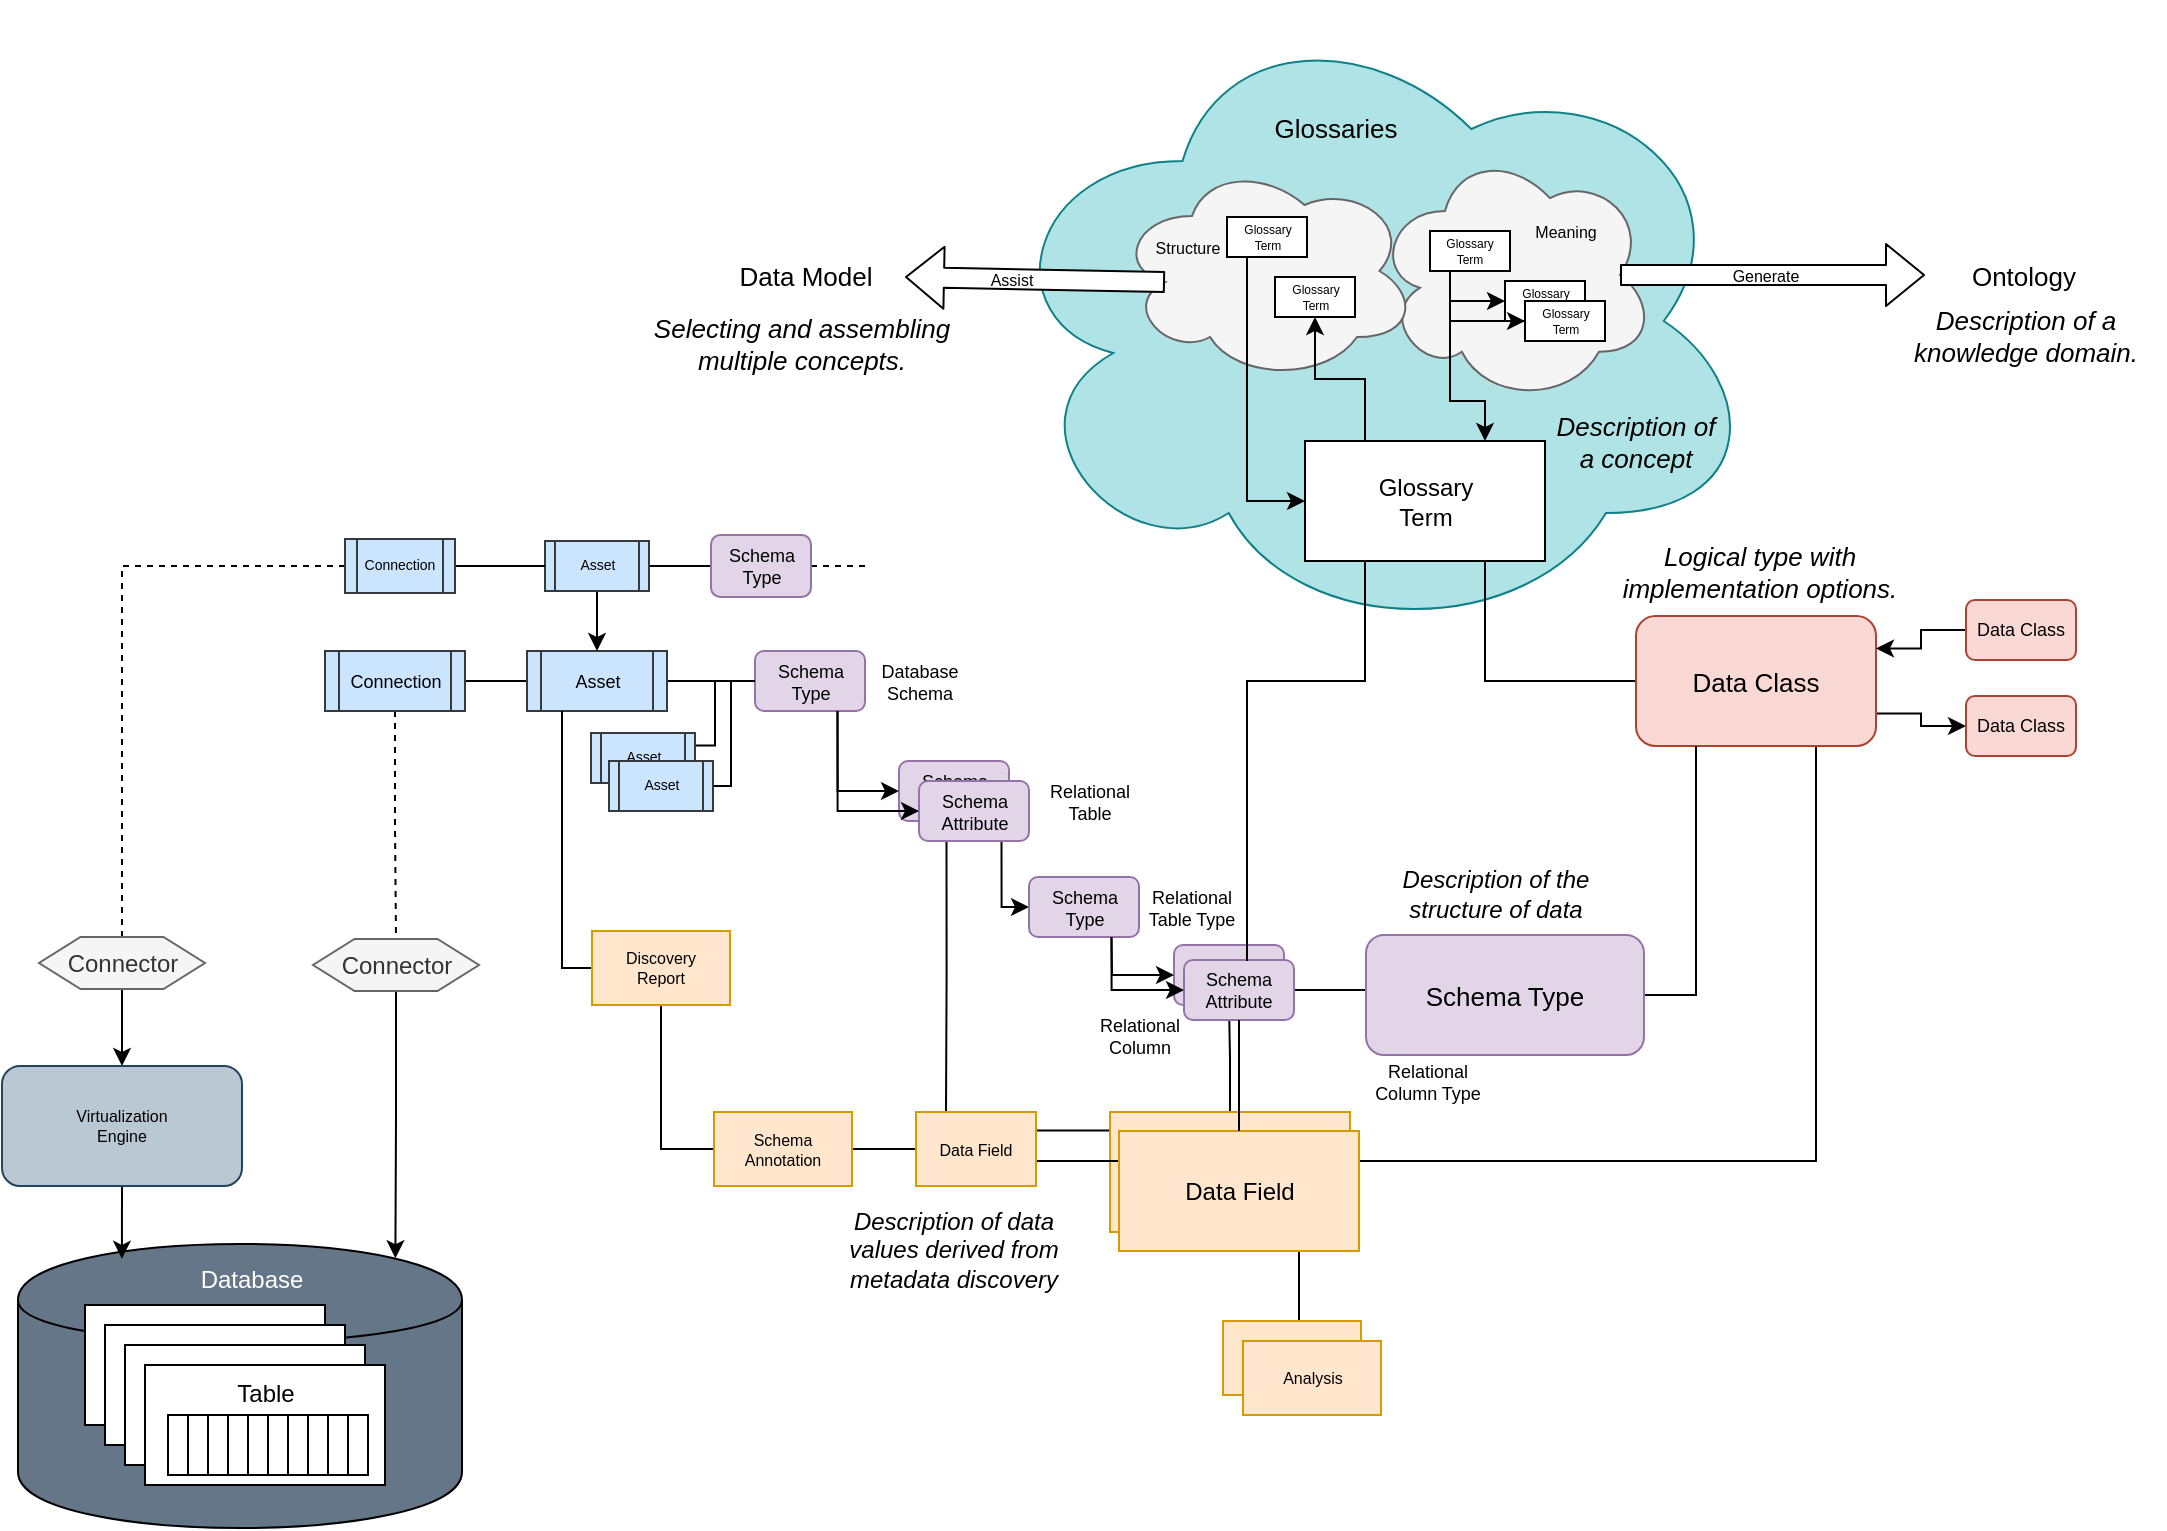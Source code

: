<mxfile version="9.5.0" type="device"><diagram id="cd6e8fdd-eafd-790f-275b-ebf20aaeaad7" name="Page-1"><mxGraphModel dx="1110" dy="799" grid="1" gridSize="10" guides="1" tooltips="1" connect="1" arrows="1" fold="1" page="1" pageScale="1" pageWidth="1169" pageHeight="827" math="0" shadow="0"><root><mxCell id="0"/><mxCell id="1" parent="0"/><mxCell id="83" style="edgeStyle=orthogonalEdgeStyle;rounded=0;html=1;entryX=0.5;entryY=1;startArrow=none;startFill=0;endArrow=none;endFill=0;jettySize=auto;orthogonalLoop=1;fontSize=12;" parent="1" source="142" target="47" edge="1"><mxGeometry relative="1" as="geometry"/></mxCell><mxCell id="143" style="edgeStyle=orthogonalEdgeStyle;rounded=0;html=1;exitX=1;exitY=0.25;entryX=0;entryY=0.25;startArrow=none;startFill=0;endArrow=none;endFill=0;jettySize=auto;orthogonalLoop=1;fontSize=12;fontColor=#000000;" parent="1" source="135" target="142" edge="1"><mxGeometry relative="1" as="geometry"/></mxCell><mxCell id="142" value="Data Field" style="rounded=0;whiteSpace=wrap;html=1;strokeColor=#d79b00;fillColor=#ffe6cc;fontSize=12;align=center;" parent="1" vertex="1"><mxGeometry x="581" y="593" width="120" height="60" as="geometry"/></mxCell><mxCell id="23" value="" style="ellipse;shape=cloud;whiteSpace=wrap;html=1;fontSize=8;fillColor=#b0e3e6;strokeColor=#0e8088;" parent="1" vertex="1"><mxGeometry x="521" y="37.5" width="385" height="320" as="geometry"/></mxCell><mxCell id="2" value="" style="ellipse;shape=cloud;whiteSpace=wrap;html=1;fillColor=#f5f5f5;strokeColor=#666666;fontColor=#333333;" parent="1" vertex="1"><mxGeometry x="713.5" y="110.5" width="140" height="128" as="geometry"/></mxCell><mxCell id="18" value="" style="ellipse;shape=cloud;whiteSpace=wrap;html=1;fillColor=#f5f5f5;strokeColor=#666666;fontColor=#333333;" parent="1" vertex="1"><mxGeometry x="584.5" y="117.5" width="150" height="110" as="geometry"/></mxCell><mxCell id="9" value="Glossary&lt;br style=&quot;font-size: 6px;&quot;&gt;Term&lt;br style=&quot;font-size: 6px;&quot;&gt;" style="rounded=0;whiteSpace=wrap;html=1;fontSize=6;" parent="1" vertex="1"><mxGeometry x="778.5" y="177.5" width="40" height="20" as="geometry"/></mxCell><mxCell id="19" style="edgeStyle=orthogonalEdgeStyle;rounded=0;html=1;exitX=0.25;exitY=0;entryX=0.5;entryY=1;jettySize=auto;orthogonalLoop=1;fontSize=6;" parent="1" source="3" target="11" edge="1"><mxGeometry relative="1" as="geometry"/></mxCell><mxCell id="20" style="edgeStyle=orthogonalEdgeStyle;rounded=0;html=1;exitX=0.75;exitY=0;entryX=0.25;entryY=1;jettySize=auto;orthogonalLoop=1;fontSize=6;startArrow=classic;startFill=1;endArrow=none;endFill=0;" parent="1" source="3" target="5" edge="1"><mxGeometry relative="1" as="geometry"><Array as="points"><mxPoint x="768.5" y="237.5"/><mxPoint x="751.5" y="237.5"/></Array></mxGeometry></mxCell><mxCell id="33" style="edgeStyle=orthogonalEdgeStyle;rounded=0;html=1;exitX=0.75;exitY=1;entryX=0;entryY=0.5;jettySize=auto;orthogonalLoop=1;fontSize=13;endArrow=none;endFill=0;" parent="1" source="3" target="32" edge="1"><mxGeometry relative="1" as="geometry"/></mxCell><mxCell id="3" value="Glossary&lt;br&gt;Term&lt;br&gt;" style="rounded=0;whiteSpace=wrap;html=1;fillColor=#ffffff;strokeColor=#000000;" parent="1" vertex="1"><mxGeometry x="678.5" y="257.5" width="120" height="60" as="geometry"/></mxCell><mxCell id="15" style="edgeStyle=orthogonalEdgeStyle;rounded=0;html=1;exitX=0.25;exitY=1;entryX=0;entryY=0.5;jettySize=auto;orthogonalLoop=1;fontSize=6;" parent="1" source="5" target="9" edge="1"><mxGeometry relative="1" as="geometry"><Array as="points"><mxPoint x="750.5" y="187.5"/></Array></mxGeometry></mxCell><mxCell id="16" style="edgeStyle=orthogonalEdgeStyle;rounded=0;html=1;exitX=0.25;exitY=1;entryX=0.25;entryY=1;jettySize=auto;orthogonalLoop=1;fontSize=6;" parent="1" source="5" target="9" edge="1"><mxGeometry relative="1" as="geometry"><Array as="points"><mxPoint x="750.5" y="197.5"/></Array></mxGeometry></mxCell><mxCell id="5" value="Glossary&lt;br style=&quot;font-size: 6px;&quot;&gt;Term&lt;br style=&quot;font-size: 6px;&quot;&gt;" style="rounded=0;whiteSpace=wrap;html=1;fontSize=6;" parent="1" vertex="1"><mxGeometry x="741" y="152.5" width="40" height="20" as="geometry"/></mxCell><mxCell id="17" style="edgeStyle=orthogonalEdgeStyle;rounded=0;html=1;exitX=0.25;exitY=1;entryX=0;entryY=0.5;jettySize=auto;orthogonalLoop=1;fontSize=6;" parent="1" source="8" target="3" edge="1"><mxGeometry relative="1" as="geometry"><Array as="points"><mxPoint x="649.5" y="287.5"/></Array></mxGeometry></mxCell><mxCell id="8" value="Glossary&lt;br style=&quot;font-size: 6px;&quot;&gt;Term&lt;br style=&quot;font-size: 6px;&quot;&gt;" style="rounded=0;whiteSpace=wrap;html=1;fontSize=6;" parent="1" vertex="1"><mxGeometry x="639.5" y="145.5" width="40" height="20" as="geometry"/></mxCell><mxCell id="10" value="Glossary&lt;br style=&quot;font-size: 6px;&quot;&gt;Term&lt;br style=&quot;font-size: 6px;&quot;&gt;" style="rounded=0;whiteSpace=wrap;html=1;fontSize=6;" parent="1" vertex="1"><mxGeometry x="788.5" y="187.5" width="40" height="20" as="geometry"/></mxCell><mxCell id="11" value="Glossary&lt;br style=&quot;font-size: 6px;&quot;&gt;Term&lt;br style=&quot;font-size: 6px;&quot;&gt;" style="rounded=0;whiteSpace=wrap;html=1;fontSize=6;" parent="1" vertex="1"><mxGeometry x="663.5" y="175.5" width="40" height="20" as="geometry"/></mxCell><mxCell id="21" value="Meaning" style="text;html=1;strokeColor=none;fillColor=none;align=center;verticalAlign=middle;whiteSpace=wrap;rounded=0;fontSize=8;" parent="1" vertex="1"><mxGeometry x="788.5" y="142.5" width="40" height="20" as="geometry"/></mxCell><mxCell id="22" value="Structure" style="text;html=1;strokeColor=none;fillColor=none;align=center;verticalAlign=middle;whiteSpace=wrap;rounded=0;fontSize=8;" parent="1" vertex="1"><mxGeometry x="599.5" y="150.5" width="40" height="20" as="geometry"/></mxCell><mxCell id="24" value="Glossaries" style="text;html=1;strokeColor=none;fillColor=none;align=center;verticalAlign=middle;whiteSpace=wrap;rounded=0;fontSize=13;" parent="1" vertex="1"><mxGeometry x="673.5" y="90.5" width="40" height="20" as="geometry"/></mxCell><mxCell id="25" value="" style="shape=flexArrow;endArrow=classic;html=1;fillColor=#ffffff;fontSize=8;exitX=0.16;exitY=0.55;exitPerimeter=0;" parent="1" source="18" edge="1"><mxGeometry width="50" height="50" relative="1" as="geometry"><mxPoint x="518.5" y="427.5" as="sourcePoint"/><mxPoint x="478.5" y="175.5" as="targetPoint"/></mxGeometry></mxCell><mxCell id="26" value="" style="shape=flexArrow;endArrow=classic;html=1;fillColor=#ffffff;fontSize=8;exitX=0.875;exitY=0.5;exitPerimeter=0;" parent="1" source="2" edge="1"><mxGeometry width="50" height="50" relative="1" as="geometry"><mxPoint x="612.667" y="185.667" as="sourcePoint"/><mxPoint x="988.5" y="174.5" as="targetPoint"/></mxGeometry></mxCell><mxCell id="28" value="Data Model" style="text;html=1;strokeColor=none;fillColor=none;align=center;verticalAlign=middle;whiteSpace=wrap;rounded=0;fontSize=13;" parent="1" vertex="1"><mxGeometry x="388.5" y="154.5" width="80" height="40" as="geometry"/></mxCell><mxCell id="29" value="Ontology" style="text;html=1;strokeColor=none;fillColor=none;align=center;verticalAlign=middle;whiteSpace=wrap;rounded=0;fontSize=13;" parent="1" vertex="1"><mxGeometry x="998.333" y="154.5" width="80" height="40" as="geometry"/></mxCell><mxCell id="86" style="edgeStyle=orthogonalEdgeStyle;rounded=0;html=1;startArrow=none;startFill=0;endArrow=none;endFill=0;jettySize=auto;orthogonalLoop=1;fontSize=12;exitX=0.75;exitY=1;entryX=1;entryY=0.25;" parent="1" source="32" target="132" edge="1"><mxGeometry relative="1" as="geometry"><mxPoint x="706" y="614" as="targetPoint"/></mxGeometry></mxCell><mxCell id="95" style="edgeStyle=orthogonalEdgeStyle;rounded=0;html=1;exitX=1;exitY=0.75;entryX=0;entryY=0.5;startArrow=none;startFill=0;endArrow=classic;endFill=1;jettySize=auto;orthogonalLoop=1;fontSize=12;fontColor=#000000;" parent="1" source="32" target="94" edge="1"><mxGeometry relative="1" as="geometry"/></mxCell><mxCell id="32" value="Data Class" style="rounded=1;whiteSpace=wrap;html=1;strokeColor=#ae4132;fillColor=#fad9d5;fontSize=13;" parent="1" vertex="1"><mxGeometry x="844" y="345" width="120" height="65" as="geometry"/></mxCell><mxCell id="34" value="Selecting and assembling multiple concepts." style="text;html=1;strokeColor=none;fillColor=none;align=center;verticalAlign=middle;whiteSpace=wrap;rounded=0;fontSize=13;fontStyle=2" parent="1" vertex="1"><mxGeometry x="346.5" y="188.5" width="160" height="40" as="geometry"/></mxCell><mxCell id="35" value="Description of a concept" style="text;html=1;strokeColor=none;fillColor=none;align=center;verticalAlign=middle;whiteSpace=wrap;rounded=0;fontSize=13;fontStyle=2" parent="1" vertex="1"><mxGeometry x="798.5" y="237.5" width="90" height="40" as="geometry"/></mxCell><mxCell id="36" value="Description of a knowledge domain." style="text;html=1;strokeColor=none;fillColor=none;align=center;verticalAlign=middle;whiteSpace=wrap;rounded=0;fontSize=13;fontStyle=2" parent="1" vertex="1"><mxGeometry x="968.5" y="184.5" width="140" height="40" as="geometry"/></mxCell><mxCell id="37" value="Logical type with implementation options." style="text;html=1;strokeColor=none;fillColor=none;align=center;verticalAlign=middle;whiteSpace=wrap;rounded=0;fontSize=13;fontStyle=2" parent="1" vertex="1"><mxGeometry x="836" y="303" width="140" height="40" as="geometry"/></mxCell><mxCell id="39" value="Schema Type" style="rounded=1;whiteSpace=wrap;html=1;strokeColor=#9673a6;fillColor=#e1d5e7;fontSize=9;" parent="1" vertex="1"><mxGeometry x="403.5" y="362.5" width="55" height="30" as="geometry"/></mxCell><mxCell id="43" style="edgeStyle=orthogonalEdgeStyle;rounded=0;html=1;exitX=0.75;exitY=1;entryX=0;entryY=0.5;startArrow=none;startFill=0;endArrow=classic;endFill=1;jettySize=auto;orthogonalLoop=1;fontSize=9;" parent="1" source="44" target="60" edge="1"><mxGeometry relative="1" as="geometry"><Array as="points"><mxPoint x="527" y="491"/></Array></mxGeometry></mxCell><mxCell id="41" value="Schema Attribute" style="rounded=1;whiteSpace=wrap;html=1;strokeColor=#9673a6;fillColor=#e1d5e7;fontSize=9;" parent="1" vertex="1"><mxGeometry x="475.5" y="417.5" width="55" height="30" as="geometry"/></mxCell><mxCell id="137" style="edgeStyle=orthogonalEdgeStyle;rounded=0;html=1;exitX=0.25;exitY=1;entryX=0.25;entryY=0;startArrow=none;startFill=0;endArrow=none;endFill=0;jettySize=auto;orthogonalLoop=1;fontSize=12;fontColor=#000000;" parent="1" source="44" target="135" edge="1"><mxGeometry relative="1" as="geometry"/></mxCell><mxCell id="44" value="Schema Attribute" style="rounded=1;whiteSpace=wrap;html=1;strokeColor=#9673a6;fillColor=#e1d5e7;fontSize=9;" parent="1" vertex="1"><mxGeometry x="485.5" y="427.5" width="55" height="30" as="geometry"/></mxCell><mxCell id="45" style="edgeStyle=orthogonalEdgeStyle;rounded=0;html=1;exitX=0.75;exitY=1;entryX=0;entryY=0.5;startArrow=none;startFill=0;endArrow=classic;endFill=1;jettySize=auto;orthogonalLoop=1;fontSize=9;" parent="1" source="39" target="41" edge="1"><mxGeometry relative="1" as="geometry"><mxPoint x="447.684" y="442.158" as="targetPoint"/></mxGeometry></mxCell><mxCell id="47" value="Schema Attribute" style="rounded=1;whiteSpace=wrap;html=1;strokeColor=#9673a6;fillColor=#e1d5e7;fontSize=9;" parent="1" vertex="1"><mxGeometry x="613" y="509.5" width="55" height="30" as="geometry"/></mxCell><mxCell id="61" style="edgeStyle=orthogonalEdgeStyle;rounded=0;html=1;exitX=1;exitY=0.5;entryX=0;entryY=0.5;startArrow=none;startFill=0;endArrow=none;endFill=0;jettySize=auto;orthogonalLoop=1;fontSize=9;" parent="1" source="48" target="104" edge="1"><mxGeometry relative="1" as="geometry"/></mxCell><mxCell id="48" value="Schema Attribute" style="rounded=1;whiteSpace=wrap;html=1;strokeColor=#9673a6;fillColor=#e1d5e7;fontSize=9;" parent="1" vertex="1"><mxGeometry x="618" y="517" width="55" height="30" as="geometry"/></mxCell><mxCell id="49" style="edgeStyle=orthogonalEdgeStyle;rounded=0;html=1;exitX=0.75;exitY=1;entryX=0;entryY=0.5;startArrow=none;startFill=0;endArrow=classic;endFill=1;jettySize=auto;orthogonalLoop=1;fontSize=9;" parent="1" source="60" target="48" edge="1"><mxGeometry relative="1" as="geometry"><mxPoint x="739.5" y="477.333" as="sourcePoint"/></mxGeometry></mxCell><mxCell id="51" style="edgeStyle=orthogonalEdgeStyle;rounded=0;html=1;exitX=1;exitY=0.5;startArrow=none;startFill=0;endArrow=none;endFill=0;jettySize=auto;orthogonalLoop=1;fontSize=9;" parent="1" source="50" target="39" edge="1"><mxGeometry relative="1" as="geometry"/></mxCell><mxCell id="53" style="edgeStyle=orthogonalEdgeStyle;rounded=0;html=1;exitX=0;exitY=0.5;entryX=1;entryY=0.5;startArrow=none;startFill=0;endArrow=none;endFill=0;jettySize=auto;orthogonalLoop=1;fontSize=9;" parent="1" source="50" target="52" edge="1"><mxGeometry relative="1" as="geometry"/></mxCell><mxCell id="50" value="Asset" style="shape=process;whiteSpace=wrap;html=1;backgroundOutline=1;strokeColor=#36393d;fillColor=#cce5ff;fontSize=9;" parent="1" vertex="1"><mxGeometry x="289.5" y="362.5" width="70" height="30" as="geometry"/></mxCell><mxCell id="87" style="edgeStyle=orthogonalEdgeStyle;rounded=0;html=1;exitX=0.5;exitY=1;startArrow=none;startFill=0;endArrow=classic;endFill=1;jettySize=auto;orthogonalLoop=1;fontSize=12;entryX=0.85;entryY=0.05;entryPerimeter=0;" parent="1" source="88" target="54" edge="1"><mxGeometry relative="1" as="geometry"/></mxCell><mxCell id="119" style="edgeStyle=orthogonalEdgeStyle;rounded=0;html=1;exitX=0.5;exitY=1;startArrow=none;startFill=0;endArrow=none;endFill=0;jettySize=auto;orthogonalLoop=1;fontSize=8;fontColor=#000000;dashed=1;" parent="1" source="52" target="88" edge="1"><mxGeometry relative="1" as="geometry"/></mxCell><mxCell id="52" value="Connection" style="shape=process;whiteSpace=wrap;html=1;backgroundOutline=1;strokeColor=#36393d;fillColor=#cce5ff;fontSize=9;" parent="1" vertex="1"><mxGeometry x="188.5" y="362.5" width="70" height="30" as="geometry"/></mxCell><mxCell id="54" value="" style="shape=cylinder;whiteSpace=wrap;html=1;boundedLbl=1;backgroundOutline=1;strokeColor=#000000;fillColor=#647687;fontSize=9;fontColor=#ffffff;" parent="1" vertex="1"><mxGeometry x="35" y="659" width="222" height="142" as="geometry"/></mxCell><mxCell id="55" value="Database Schema" style="text;html=1;strokeColor=none;fillColor=none;align=center;verticalAlign=middle;whiteSpace=wrap;rounded=0;fontSize=9;" parent="1" vertex="1"><mxGeometry x="466" y="367.5" width="40" height="20" as="geometry"/></mxCell><mxCell id="56" value="Relational Table" style="text;html=1;strokeColor=none;fillColor=none;align=center;verticalAlign=middle;whiteSpace=wrap;rounded=0;fontSize=9;" parent="1" vertex="1"><mxGeometry x="550.5" y="427.5" width="40" height="20" as="geometry"/></mxCell><mxCell id="58" value="Relational Table Type" style="text;html=1;strokeColor=none;fillColor=none;align=center;verticalAlign=middle;whiteSpace=wrap;rounded=0;fontSize=9;" parent="1" vertex="1"><mxGeometry x="596.5" y="480.5" width="50" height="20" as="geometry"/></mxCell><mxCell id="59" value="Relational Column" style="text;html=1;strokeColor=none;fillColor=none;align=center;verticalAlign=middle;whiteSpace=wrap;rounded=0;fontSize=9;" parent="1" vertex="1"><mxGeometry x="575.5" y="544.5" width="40" height="20" as="geometry"/></mxCell><mxCell id="90" style="edgeStyle=orthogonalEdgeStyle;rounded=0;html=1;exitX=1;exitY=0.5;entryX=0.25;entryY=1;startArrow=none;startFill=0;endArrow=none;endFill=0;jettySize=auto;orthogonalLoop=1;fontSize=12;fontColor=#FFFFFF;" parent="1" source="104" target="32" edge="1"><mxGeometry relative="1" as="geometry"/></mxCell><mxCell id="60" value="Schema Type" style="rounded=1;whiteSpace=wrap;html=1;strokeColor=#9673a6;fillColor=#e1d5e7;fontSize=9;" parent="1" vertex="1"><mxGeometry x="540.5" y="475.5" width="55" height="30" as="geometry"/></mxCell><mxCell id="62" value="Relational Column Type" style="text;html=1;strokeColor=none;fillColor=none;align=center;verticalAlign=middle;whiteSpace=wrap;rounded=0;fontSize=9;" parent="1" vertex="1"><mxGeometry x="712" y="567.5" width="56" height="20" as="geometry"/></mxCell><mxCell id="100" style="edgeStyle=orthogonalEdgeStyle;rounded=0;html=1;exitX=0.5;exitY=1;entryX=0.5;entryY=0;startArrow=none;startFill=0;endArrow=classic;endFill=1;jettySize=auto;orthogonalLoop=1;fontSize=12;fontColor=#000000;" parent="1" source="64" target="50" edge="1"><mxGeometry relative="1" as="geometry"/></mxCell><mxCell id="102" style="edgeStyle=orthogonalEdgeStyle;rounded=0;html=1;exitX=1;exitY=0.5;startArrow=none;startFill=0;endArrow=none;endFill=0;jettySize=auto;orthogonalLoop=1;fontSize=12;fontColor=#000000;" parent="1" source="64" target="101" edge="1"><mxGeometry relative="1" as="geometry"/></mxCell><mxCell id="64" value="Asset" style="shape=process;whiteSpace=wrap;html=1;backgroundOutline=1;strokeColor=#36393d;fillColor=#cce5ff;fontSize=7;" parent="1" vertex="1"><mxGeometry x="298.5" y="307.5" width="52" height="25" as="geometry"/></mxCell><mxCell id="67" value="Table" style="rounded=0;whiteSpace=wrap;html=1;strokeColor=#000000;fillColor=#ffffff;fontSize=12;" parent="1" vertex="1"><mxGeometry x="68.5" y="689.5" width="120" height="60" as="geometry"/></mxCell><mxCell id="68" value="Table" style="rounded=0;whiteSpace=wrap;html=1;strokeColor=#000000;fillColor=#ffffff;fontSize=12;" parent="1" vertex="1"><mxGeometry x="78.5" y="699.5" width="120" height="60" as="geometry"/></mxCell><mxCell id="69" value="Table" style="rounded=0;whiteSpace=wrap;html=1;strokeColor=#000000;fillColor=#ffffff;fontSize=12;" parent="1" vertex="1"><mxGeometry x="88.5" y="709.5" width="120" height="60" as="geometry"/></mxCell><mxCell id="70" value="Table" style="rounded=0;whiteSpace=wrap;html=1;strokeColor=#000000;fillColor=#ffffff;fontSize=12;verticalAlign=top;" parent="1" vertex="1"><mxGeometry x="98.5" y="719.5" width="120" height="60" as="geometry"/></mxCell><mxCell id="82" style="edgeStyle=orthogonalEdgeStyle;rounded=0;html=1;startArrow=none;startFill=0;endArrow=none;endFill=0;jettySize=auto;orthogonalLoop=1;fontSize=12;entryX=0.25;entryY=1;exitX=0;exitY=0.5;" parent="1" source="131" target="50" edge="1"><mxGeometry relative="1" as="geometry"><mxPoint x="345" y="502" as="sourcePoint"/><mxPoint x="559.5" y="597.5" as="targetPoint"/><Array as="points"><mxPoint x="307" y="521"/></Array></mxGeometry></mxCell><mxCell id="85" style="edgeStyle=orthogonalEdgeStyle;rounded=0;html=1;exitX=0.75;exitY=1;entryX=0.5;entryY=0;startArrow=none;startFill=0;endArrow=none;endFill=0;jettySize=auto;orthogonalLoop=1;fontSize=12;" parent="1" source="132" target="133" edge="1"><mxGeometry relative="1" as="geometry"><Array as="points"><mxPoint x="679" y="713"/></Array></mxGeometry></mxCell><mxCell id="72" value="" style="rounded=0;whiteSpace=wrap;html=1;strokeColor=#000000;fillColor=#ffffff;fontSize=12;" parent="1" vertex="1"><mxGeometry x="110" y="744.5" width="10" height="30" as="geometry"/></mxCell><mxCell id="73" value="" style="rounded=0;whiteSpace=wrap;html=1;strokeColor=#000000;fillColor=#ffffff;fontSize=12;" parent="1" vertex="1"><mxGeometry x="120" y="744.5" width="10" height="30" as="geometry"/></mxCell><mxCell id="74" value="" style="rounded=0;whiteSpace=wrap;html=1;strokeColor=#000000;fillColor=#ffffff;fontSize=12;" parent="1" vertex="1"><mxGeometry x="130" y="744.5" width="10" height="30" as="geometry"/></mxCell><mxCell id="75" value="" style="rounded=0;whiteSpace=wrap;html=1;strokeColor=#000000;fillColor=#ffffff;fontSize=12;" parent="1" vertex="1"><mxGeometry x="140" y="744.5" width="10" height="30" as="geometry"/></mxCell><mxCell id="76" value="" style="rounded=0;whiteSpace=wrap;html=1;strokeColor=#000000;fillColor=#ffffff;fontSize=12;" parent="1" vertex="1"><mxGeometry x="150" y="744.5" width="10" height="30" as="geometry"/></mxCell><mxCell id="77" value="" style="rounded=0;whiteSpace=wrap;html=1;strokeColor=#000000;fillColor=#ffffff;fontSize=12;" parent="1" vertex="1"><mxGeometry x="160" y="744.5" width="10" height="30" as="geometry"/></mxCell><mxCell id="78" value="" style="rounded=0;whiteSpace=wrap;html=1;strokeColor=#000000;fillColor=#ffffff;fontSize=12;" parent="1" vertex="1"><mxGeometry x="170" y="744.5" width="10" height="30" as="geometry"/></mxCell><mxCell id="79" value="" style="rounded=0;whiteSpace=wrap;html=1;strokeColor=#000000;fillColor=#ffffff;fontSize=12;" parent="1" vertex="1"><mxGeometry x="180" y="744.5" width="10" height="30" as="geometry"/></mxCell><mxCell id="80" value="" style="rounded=0;whiteSpace=wrap;html=1;strokeColor=#000000;fillColor=#ffffff;fontSize=12;" parent="1" vertex="1"><mxGeometry x="190" y="744.5" width="10" height="30" as="geometry"/></mxCell><mxCell id="81" value="" style="rounded=0;whiteSpace=wrap;html=1;strokeColor=#000000;fillColor=#ffffff;fontSize=12;" parent="1" vertex="1"><mxGeometry x="200" y="744.5" width="10" height="30" as="geometry"/></mxCell><mxCell id="88" value="Connector" style="shape=hexagon;perimeter=hexagonPerimeter2;whiteSpace=wrap;html=1;strokeColor=#666666;fillColor=#f5f5f5;fontSize=12;align=center;fontColor=#333333;" parent="1" vertex="1"><mxGeometry x="182.5" y="506.5" width="83" height="26" as="geometry"/></mxCell><mxCell id="89" value="Database" style="text;html=1;strokeColor=none;fillColor=none;align=center;verticalAlign=middle;whiteSpace=wrap;rounded=0;fontSize=12;fontColor=#FFFFFF;" parent="1" vertex="1"><mxGeometry x="132" y="667" width="40" height="20" as="geometry"/></mxCell><mxCell id="91" value="Description of data values derived from metadata discovery" style="text;html=1;strokeColor=none;fillColor=none;align=center;verticalAlign=middle;whiteSpace=wrap;rounded=0;fontSize=12;fontColor=#000000;fontStyle=2" parent="1" vertex="1"><mxGeometry x="448" y="647" width="110" height="30" as="geometry"/></mxCell><mxCell id="93" style="edgeStyle=orthogonalEdgeStyle;rounded=0;html=1;entryX=1;entryY=0.25;startArrow=none;startFill=0;endArrow=classic;endFill=1;jettySize=auto;orthogonalLoop=1;fontSize=12;fontColor=#000000;" parent="1" source="92" target="32" edge="1"><mxGeometry relative="1" as="geometry"/></mxCell><mxCell id="92" value="Data Class" style="rounded=1;whiteSpace=wrap;html=1;strokeColor=#ae4132;fillColor=#fad9d5;fontSize=9;" parent="1" vertex="1"><mxGeometry x="1009" y="337" width="55" height="30" as="geometry"/></mxCell><mxCell id="94" value="Data Class" style="rounded=1;whiteSpace=wrap;html=1;strokeColor=#ae4132;fillColor=#fad9d5;fontSize=9;" parent="1" vertex="1"><mxGeometry x="1009" y="385" width="55" height="30" as="geometry"/></mxCell><mxCell id="108" style="edgeStyle=orthogonalEdgeStyle;rounded=0;html=1;exitX=1;exitY=0.25;entryX=0;entryY=0.5;startArrow=none;startFill=0;endArrow=none;endFill=0;jettySize=auto;orthogonalLoop=1;fontSize=12;fontColor=#000000;" parent="1" source="96" target="39" edge="1"><mxGeometry relative="1" as="geometry"><Array as="points"><mxPoint x="383.5" y="409.5"/><mxPoint x="383.5" y="377.5"/></Array></mxGeometry></mxCell><mxCell id="96" value="Asset" style="shape=process;whiteSpace=wrap;html=1;backgroundOutline=1;strokeColor=#36393d;fillColor=#cce5ff;fontSize=7;" parent="1" vertex="1"><mxGeometry x="321.5" y="403.5" width="52" height="25" as="geometry"/></mxCell><mxCell id="109" style="edgeStyle=orthogonalEdgeStyle;rounded=0;html=1;exitX=1;exitY=0.5;startArrow=none;startFill=0;endArrow=none;endFill=0;jettySize=auto;orthogonalLoop=1;fontSize=12;fontColor=#000000;" parent="1" source="97" edge="1"><mxGeometry relative="1" as="geometry"><mxPoint x="401.5" y="377.5" as="targetPoint"/><Array as="points"><mxPoint x="391.5" y="429.5"/><mxPoint x="391.5" y="377.5"/></Array></mxGeometry></mxCell><mxCell id="97" value="Asset" style="shape=process;whiteSpace=wrap;html=1;backgroundOutline=1;strokeColor=#36393d;fillColor=#cce5ff;fontSize=7;" parent="1" vertex="1"><mxGeometry x="330.5" y="417.5" width="52" height="25" as="geometry"/></mxCell><mxCell id="103" style="edgeStyle=orthogonalEdgeStyle;rounded=0;html=1;exitX=1;exitY=0.5;startArrow=none;startFill=0;endArrow=none;endFill=0;jettySize=auto;orthogonalLoop=1;fontSize=12;fontColor=#000000;dashed=1;" parent="1" source="101" edge="1"><mxGeometry relative="1" as="geometry"><mxPoint x="461.5" y="320" as="targetPoint"/></mxGeometry></mxCell><mxCell id="101" value="Schema Type" style="rounded=1;whiteSpace=wrap;html=1;strokeColor=#9673a6;fillColor=#e1d5e7;fontSize=9;" parent="1" vertex="1"><mxGeometry x="381.5" y="304.5" width="50" height="31" as="geometry"/></mxCell><mxCell id="104" value="Schema Type" style="rounded=1;whiteSpace=wrap;html=1;strokeColor=#9673a6;fillColor=#e1d5e7;fontSize=13;" parent="1" vertex="1"><mxGeometry x="709" y="504.5" width="139" height="60" as="geometry"/></mxCell><mxCell id="40" style="edgeStyle=orthogonalEdgeStyle;rounded=0;html=1;exitX=0.25;exitY=1;jettySize=auto;orthogonalLoop=1;fontSize=13;endArrow=none;endFill=0;" parent="1" source="3" edge="1"><mxGeometry relative="1" as="geometry"><mxPoint x="649.5" y="517.5" as="targetPoint"/><Array as="points"><mxPoint x="708.5" y="377.5"/><mxPoint x="649.5" y="377.5"/></Array></mxGeometry></mxCell><mxCell id="107" style="edgeStyle=orthogonalEdgeStyle;rounded=0;html=1;exitX=0;exitY=0.25;startArrow=none;startFill=0;endArrow=none;endFill=0;jettySize=auto;orthogonalLoop=1;fontSize=12;entryX=1;entryY=0.5;" parent="1" source="132" target="138" edge="1"><mxGeometry relative="1" as="geometry"><mxPoint x="593.667" y="704.833" as="sourcePoint"/><mxPoint x="559.5" y="597.5" as="targetPoint"/></mxGeometry></mxCell><mxCell id="111" style="edgeStyle=orthogonalEdgeStyle;rounded=0;html=1;exitX=1;exitY=0.5;entryX=0;entryY=0.5;startArrow=none;startFill=0;endArrow=none;endFill=0;jettySize=auto;orthogonalLoop=1;fontSize=7;fontColor=#000000;" parent="1" source="110" target="64" edge="1"><mxGeometry relative="1" as="geometry"/></mxCell><mxCell id="115" style="edgeStyle=orthogonalEdgeStyle;rounded=0;html=1;startArrow=none;startFill=0;endArrow=classic;endFill=1;jettySize=auto;orthogonalLoop=1;fontSize=8;fontColor=#000000;exitX=0.5;exitY=1;" parent="1" source="114" target="113" edge="1"><mxGeometry relative="1" as="geometry"/></mxCell><mxCell id="120" style="edgeStyle=orthogonalEdgeStyle;rounded=0;html=1;exitX=0;exitY=0.5;startArrow=none;startFill=0;endArrow=none;endFill=0;jettySize=auto;orthogonalLoop=1;fontSize=8;fontColor=#000000;dashed=1;" parent="1" source="110" target="114" edge="1"><mxGeometry relative="1" as="geometry"/></mxCell><mxCell id="110" value="Connection" style="shape=process;whiteSpace=wrap;html=1;backgroundOutline=1;strokeColor=#36393d;fillColor=#cce5ff;fontSize=7;" parent="1" vertex="1"><mxGeometry x="198.5" y="306.5" width="55" height="27" as="geometry"/></mxCell><mxCell id="118" style="edgeStyle=orthogonalEdgeStyle;rounded=0;html=1;exitX=0.5;exitY=1;entryX=0.234;entryY=0.052;startArrow=none;startFill=0;endArrow=classic;endFill=1;jettySize=auto;orthogonalLoop=1;fontSize=8;fontColor=#000000;entryPerimeter=0;" parent="1" source="113" target="54" edge="1"><mxGeometry relative="1" as="geometry"/></mxCell><mxCell id="113" value="Virtualization&lt;br&gt;Engine&lt;br&gt;" style="rounded=1;whiteSpace=wrap;html=1;strokeColor=#23445d;fillColor=#bac8d3;fontSize=8;align=center;" parent="1" vertex="1"><mxGeometry x="27" y="570" width="120" height="60" as="geometry"/></mxCell><mxCell id="114" value="Connector" style="shape=hexagon;perimeter=hexagonPerimeter2;whiteSpace=wrap;html=1;strokeColor=#666666;fillColor=#f5f5f5;fontSize=12;align=center;fontColor=#333333;" parent="1" vertex="1"><mxGeometry x="45.5" y="505.5" width="83" height="26" as="geometry"/></mxCell><mxCell id="122" value="Generate" style="text;html=1;strokeColor=none;fillColor=none;align=center;verticalAlign=middle;whiteSpace=wrap;rounded=0;fontSize=8;fontColor=#000000;" parent="1" vertex="1"><mxGeometry x="888.5" y="164.5" width="40" height="20" as="geometry"/></mxCell><mxCell id="128" value="Assist" style="text;html=1;strokeColor=none;fillColor=none;align=center;verticalAlign=middle;whiteSpace=wrap;rounded=0;fontSize=8;fontColor=#000000;" parent="1" vertex="1"><mxGeometry x="511.5" y="166.5" width="40" height="20" as="geometry"/></mxCell><mxCell id="130" value="Description of the structure of data" style="text;html=1;strokeColor=none;fillColor=none;align=center;verticalAlign=middle;whiteSpace=wrap;rounded=0;fontSize=12;fontColor=#000000;fontStyle=2" parent="1" vertex="1"><mxGeometry x="718.5" y="468.5" width="110" height="30" as="geometry"/></mxCell><mxCell id="139" value="" style="edgeStyle=orthogonalEdgeStyle;rounded=0;html=1;startArrow=none;startFill=0;endArrow=none;endFill=0;jettySize=auto;orthogonalLoop=1;fontSize=12;fontColor=#000000;entryX=0;entryY=0.5;exitX=0.5;exitY=1;" parent="1" source="131" target="138" edge="1"><mxGeometry relative="1" as="geometry"><mxPoint x="430" y="700" as="targetPoint"/></mxGeometry></mxCell><mxCell id="131" value="Discovery&lt;br&gt;Report&lt;br&gt;" style="rounded=0;whiteSpace=wrap;html=1;strokeColor=#d79b00;fillColor=#ffe6cc;fontSize=8;align=center;" parent="1" vertex="1"><mxGeometry x="322" y="502.5" width="69" height="37" as="geometry"/></mxCell><mxCell id="138" value="Schema&lt;br&gt;Annotation&lt;br&gt;" style="rounded=0;whiteSpace=wrap;html=1;strokeColor=#d79b00;fillColor=#ffe6cc;fontSize=8;align=center;" parent="1" vertex="1"><mxGeometry x="383" y="593" width="69" height="37" as="geometry"/></mxCell><mxCell id="132" value="Data Field" style="rounded=0;whiteSpace=wrap;html=1;strokeColor=#d79b00;fillColor=#ffe6cc;fontSize=12;align=center;" parent="1" vertex="1"><mxGeometry x="585.5" y="602.5" width="120" height="60" as="geometry"/></mxCell><mxCell id="133" value="Analysis&lt;br&gt;" style="rounded=0;whiteSpace=wrap;html=1;strokeColor=#d79b00;fillColor=#ffe6cc;fontSize=8;align=center;" parent="1" vertex="1"><mxGeometry x="637.5" y="697.5" width="69" height="37" as="geometry"/></mxCell><mxCell id="134" value="Analysis&lt;br&gt;" style="rounded=0;whiteSpace=wrap;html=1;strokeColor=#d79b00;fillColor=#ffe6cc;fontSize=8;align=center;" parent="1" vertex="1"><mxGeometry x="647.5" y="707.5" width="69" height="37" as="geometry"/></mxCell><mxCell id="135" value="Data Field&lt;br&gt;" style="rounded=0;whiteSpace=wrap;html=1;strokeColor=#d79b00;fillColor=#ffe6cc;fontSize=8;align=center;" parent="1" vertex="1"><mxGeometry x="484" y="593" width="60" height="37" as="geometry"/></mxCell><mxCell id="42" style="edgeStyle=orthogonalEdgeStyle;rounded=0;html=1;exitX=0.75;exitY=1;entryX=0;entryY=0.5;startArrow=none;startFill=0;endArrow=classic;endFill=1;jettySize=auto;orthogonalLoop=1;fontSize=9;" parent="1" source="39" target="44" edge="1"><mxGeometry relative="1" as="geometry"><mxPoint x="437.158" y="432.684" as="targetPoint"/></mxGeometry></mxCell><mxCell id="144" style="edgeStyle=orthogonalEdgeStyle;rounded=0;html=1;exitX=0.5;exitY=0;entryX=0.5;entryY=1;startArrow=none;startFill=0;endArrow=none;endFill=0;jettySize=auto;orthogonalLoop=1;fontSize=12;fontColor=#000000;" parent="1" source="132" target="48" edge="1"><mxGeometry relative="1" as="geometry"/></mxCell><mxCell id="46" style="edgeStyle=orthogonalEdgeStyle;rounded=0;html=1;exitX=0.75;exitY=1;entryX=0;entryY=0.5;startArrow=none;startFill=0;endArrow=classic;endFill=1;jettySize=auto;orthogonalLoop=1;fontSize=9;" parent="1" source="60" target="47" edge="1"><mxGeometry relative="1" as="geometry"><mxPoint x="739.5" y="477.333" as="sourcePoint"/><Array as="points"><mxPoint x="582" y="510"/><mxPoint x="582" y="525"/></Array></mxGeometry></mxCell></root></mxGraphModel></diagram></mxfile>